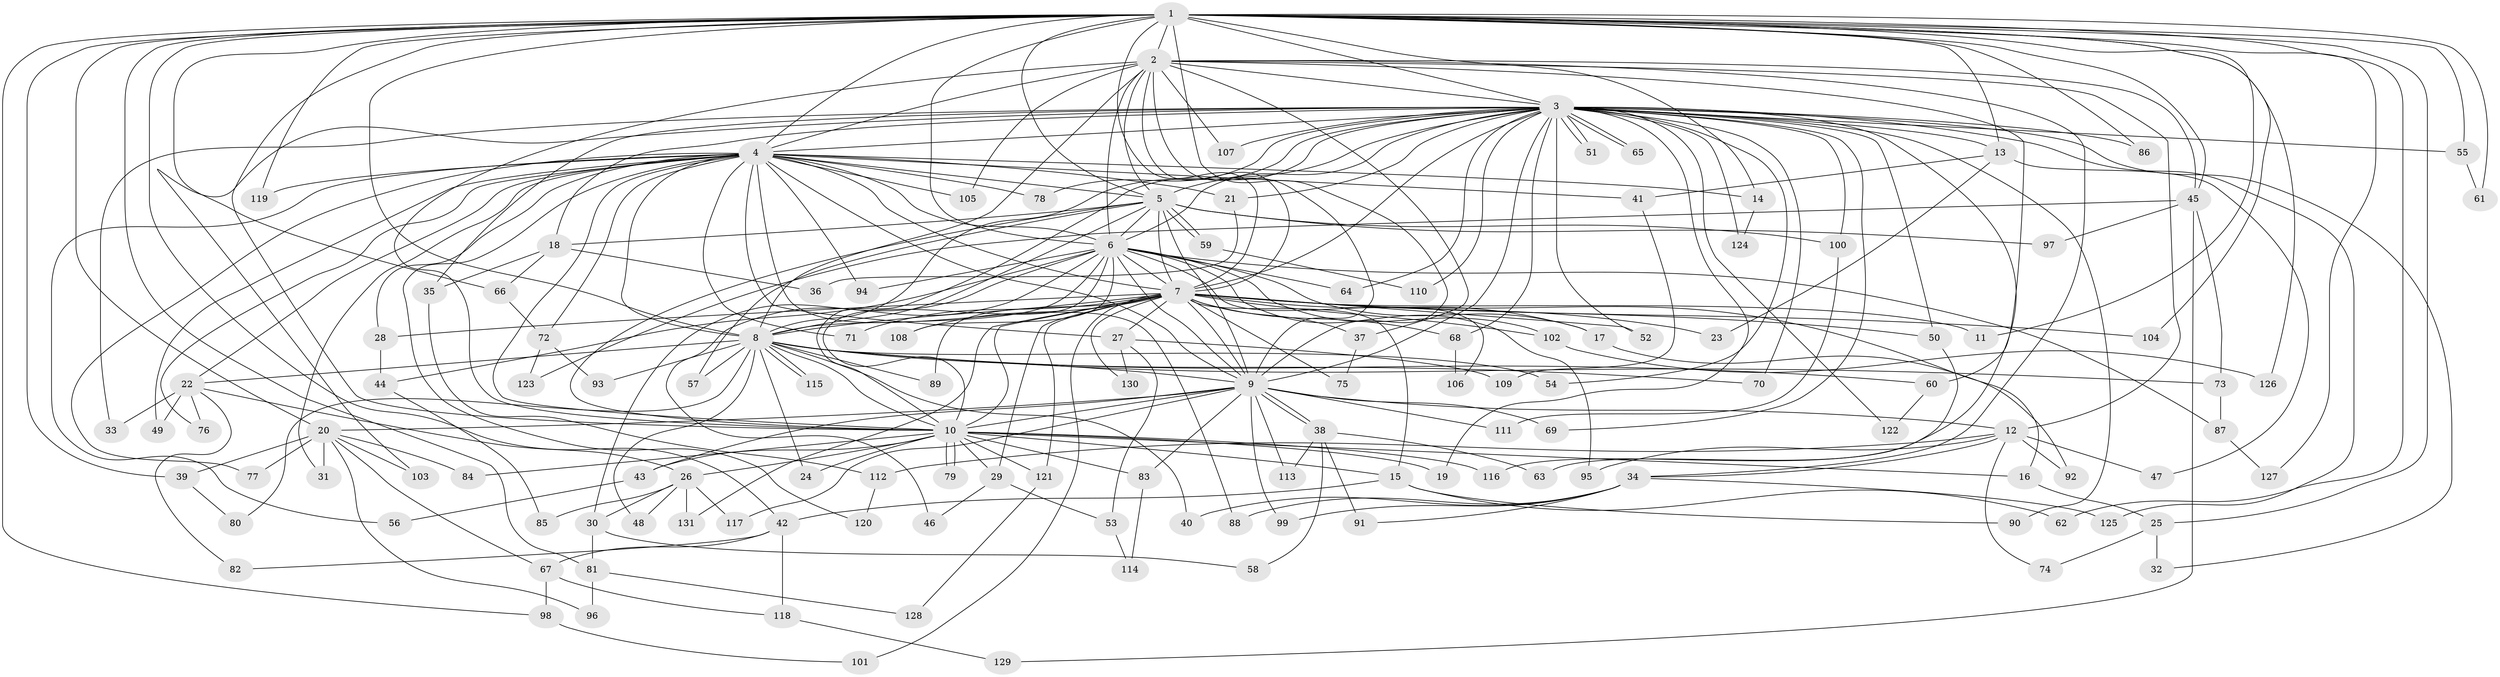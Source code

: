 // Generated by graph-tools (version 1.1) at 2025/35/03/09/25 02:35:03]
// undirected, 131 vertices, 287 edges
graph export_dot {
graph [start="1"]
  node [color=gray90,style=filled];
  1;
  2;
  3;
  4;
  5;
  6;
  7;
  8;
  9;
  10;
  11;
  12;
  13;
  14;
  15;
  16;
  17;
  18;
  19;
  20;
  21;
  22;
  23;
  24;
  25;
  26;
  27;
  28;
  29;
  30;
  31;
  32;
  33;
  34;
  35;
  36;
  37;
  38;
  39;
  40;
  41;
  42;
  43;
  44;
  45;
  46;
  47;
  48;
  49;
  50;
  51;
  52;
  53;
  54;
  55;
  56;
  57;
  58;
  59;
  60;
  61;
  62;
  63;
  64;
  65;
  66;
  67;
  68;
  69;
  70;
  71;
  72;
  73;
  74;
  75;
  76;
  77;
  78;
  79;
  80;
  81;
  82;
  83;
  84;
  85;
  86;
  87;
  88;
  89;
  90;
  91;
  92;
  93;
  94;
  95;
  96;
  97;
  98;
  99;
  100;
  101;
  102;
  103;
  104;
  105;
  106;
  107;
  108;
  109;
  110;
  111;
  112;
  113;
  114;
  115;
  116;
  117;
  118;
  119;
  120;
  121;
  122;
  123;
  124;
  125;
  126;
  127;
  128;
  129;
  130;
  131;
  1 -- 2;
  1 -- 3;
  1 -- 4;
  1 -- 5;
  1 -- 6;
  1 -- 7;
  1 -- 8;
  1 -- 9;
  1 -- 10;
  1 -- 11;
  1 -- 13;
  1 -- 14;
  1 -- 20;
  1 -- 25;
  1 -- 39;
  1 -- 42;
  1 -- 45;
  1 -- 55;
  1 -- 61;
  1 -- 62;
  1 -- 66;
  1 -- 81;
  1 -- 86;
  1 -- 98;
  1 -- 104;
  1 -- 119;
  1 -- 126;
  1 -- 127;
  2 -- 3;
  2 -- 4;
  2 -- 5;
  2 -- 6;
  2 -- 7;
  2 -- 8;
  2 -- 9;
  2 -- 10;
  2 -- 12;
  2 -- 34;
  2 -- 37;
  2 -- 45;
  2 -- 60;
  2 -- 105;
  2 -- 107;
  3 -- 4;
  3 -- 5;
  3 -- 6;
  3 -- 7;
  3 -- 8;
  3 -- 9;
  3 -- 10;
  3 -- 13;
  3 -- 18;
  3 -- 19;
  3 -- 21;
  3 -- 32;
  3 -- 33;
  3 -- 35;
  3 -- 50;
  3 -- 51;
  3 -- 51;
  3 -- 52;
  3 -- 54;
  3 -- 55;
  3 -- 64;
  3 -- 65;
  3 -- 65;
  3 -- 68;
  3 -- 69;
  3 -- 70;
  3 -- 78;
  3 -- 86;
  3 -- 90;
  3 -- 100;
  3 -- 103;
  3 -- 107;
  3 -- 110;
  3 -- 116;
  3 -- 122;
  3 -- 124;
  3 -- 125;
  4 -- 5;
  4 -- 6;
  4 -- 7;
  4 -- 8;
  4 -- 9;
  4 -- 10;
  4 -- 14;
  4 -- 21;
  4 -- 22;
  4 -- 27;
  4 -- 28;
  4 -- 31;
  4 -- 41;
  4 -- 49;
  4 -- 56;
  4 -- 71;
  4 -- 72;
  4 -- 76;
  4 -- 77;
  4 -- 78;
  4 -- 88;
  4 -- 94;
  4 -- 105;
  4 -- 119;
  4 -- 120;
  5 -- 6;
  5 -- 7;
  5 -- 8;
  5 -- 9;
  5 -- 10;
  5 -- 18;
  5 -- 57;
  5 -- 59;
  5 -- 59;
  5 -- 97;
  5 -- 100;
  6 -- 7;
  6 -- 8;
  6 -- 9;
  6 -- 10;
  6 -- 17;
  6 -- 30;
  6 -- 44;
  6 -- 46;
  6 -- 64;
  6 -- 87;
  6 -- 94;
  6 -- 95;
  6 -- 102;
  6 -- 106;
  6 -- 108;
  7 -- 8;
  7 -- 9;
  7 -- 10;
  7 -- 11;
  7 -- 15;
  7 -- 16;
  7 -- 17;
  7 -- 23;
  7 -- 27;
  7 -- 28;
  7 -- 29;
  7 -- 37;
  7 -- 50;
  7 -- 52;
  7 -- 68;
  7 -- 71;
  7 -- 75;
  7 -- 89;
  7 -- 101;
  7 -- 102;
  7 -- 104;
  7 -- 108;
  7 -- 121;
  7 -- 130;
  7 -- 131;
  8 -- 9;
  8 -- 10;
  8 -- 22;
  8 -- 24;
  8 -- 40;
  8 -- 48;
  8 -- 54;
  8 -- 57;
  8 -- 60;
  8 -- 70;
  8 -- 73;
  8 -- 80;
  8 -- 89;
  8 -- 93;
  8 -- 115;
  8 -- 115;
  9 -- 10;
  9 -- 12;
  9 -- 20;
  9 -- 38;
  9 -- 38;
  9 -- 43;
  9 -- 69;
  9 -- 83;
  9 -- 99;
  9 -- 111;
  9 -- 113;
  9 -- 117;
  10 -- 15;
  10 -- 16;
  10 -- 19;
  10 -- 24;
  10 -- 26;
  10 -- 29;
  10 -- 43;
  10 -- 79;
  10 -- 79;
  10 -- 83;
  10 -- 84;
  10 -- 116;
  10 -- 121;
  12 -- 34;
  12 -- 47;
  12 -- 74;
  12 -- 92;
  12 -- 95;
  12 -- 112;
  13 -- 23;
  13 -- 41;
  13 -- 47;
  14 -- 124;
  15 -- 42;
  15 -- 62;
  15 -- 90;
  16 -- 25;
  17 -- 92;
  18 -- 35;
  18 -- 36;
  18 -- 66;
  20 -- 31;
  20 -- 39;
  20 -- 67;
  20 -- 77;
  20 -- 84;
  20 -- 96;
  20 -- 103;
  21 -- 36;
  22 -- 26;
  22 -- 33;
  22 -- 49;
  22 -- 76;
  22 -- 82;
  25 -- 32;
  25 -- 74;
  26 -- 30;
  26 -- 48;
  26 -- 85;
  26 -- 117;
  26 -- 131;
  27 -- 53;
  27 -- 109;
  27 -- 130;
  28 -- 44;
  29 -- 46;
  29 -- 53;
  30 -- 58;
  30 -- 81;
  34 -- 40;
  34 -- 88;
  34 -- 91;
  34 -- 99;
  34 -- 125;
  35 -- 112;
  37 -- 75;
  38 -- 58;
  38 -- 63;
  38 -- 91;
  38 -- 113;
  39 -- 80;
  41 -- 109;
  42 -- 67;
  42 -- 82;
  42 -- 118;
  43 -- 56;
  44 -- 85;
  45 -- 73;
  45 -- 97;
  45 -- 123;
  45 -- 129;
  50 -- 63;
  53 -- 114;
  55 -- 61;
  59 -- 110;
  60 -- 122;
  66 -- 72;
  67 -- 98;
  67 -- 118;
  68 -- 106;
  72 -- 93;
  72 -- 123;
  73 -- 87;
  81 -- 96;
  81 -- 128;
  83 -- 114;
  87 -- 127;
  98 -- 101;
  100 -- 111;
  102 -- 126;
  112 -- 120;
  118 -- 129;
  121 -- 128;
}
